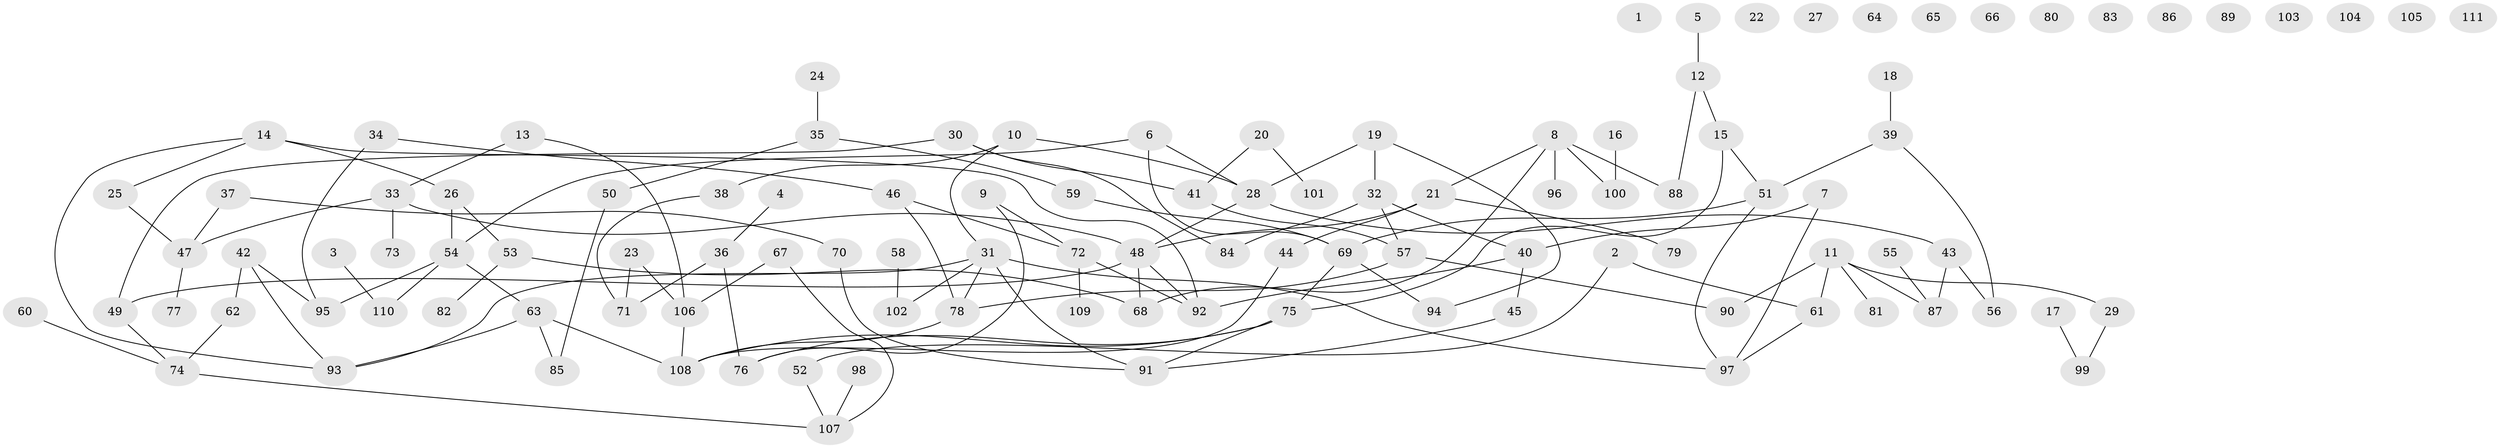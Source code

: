 // Generated by graph-tools (version 1.1) at 2025/33/03/09/25 02:33:49]
// undirected, 111 vertices, 131 edges
graph export_dot {
graph [start="1"]
  node [color=gray90,style=filled];
  1;
  2;
  3;
  4;
  5;
  6;
  7;
  8;
  9;
  10;
  11;
  12;
  13;
  14;
  15;
  16;
  17;
  18;
  19;
  20;
  21;
  22;
  23;
  24;
  25;
  26;
  27;
  28;
  29;
  30;
  31;
  32;
  33;
  34;
  35;
  36;
  37;
  38;
  39;
  40;
  41;
  42;
  43;
  44;
  45;
  46;
  47;
  48;
  49;
  50;
  51;
  52;
  53;
  54;
  55;
  56;
  57;
  58;
  59;
  60;
  61;
  62;
  63;
  64;
  65;
  66;
  67;
  68;
  69;
  70;
  71;
  72;
  73;
  74;
  75;
  76;
  77;
  78;
  79;
  80;
  81;
  82;
  83;
  84;
  85;
  86;
  87;
  88;
  89;
  90;
  91;
  92;
  93;
  94;
  95;
  96;
  97;
  98;
  99;
  100;
  101;
  102;
  103;
  104;
  105;
  106;
  107;
  108;
  109;
  110;
  111;
  2 -- 52;
  2 -- 61;
  3 -- 110;
  4 -- 36;
  5 -- 12;
  6 -- 28;
  6 -- 54;
  6 -- 69;
  7 -- 40;
  7 -- 97;
  8 -- 21;
  8 -- 68;
  8 -- 88;
  8 -- 96;
  8 -- 100;
  9 -- 72;
  9 -- 76;
  10 -- 28;
  10 -- 31;
  10 -- 38;
  11 -- 29;
  11 -- 61;
  11 -- 81;
  11 -- 87;
  11 -- 90;
  12 -- 15;
  12 -- 88;
  13 -- 33;
  13 -- 106;
  14 -- 25;
  14 -- 26;
  14 -- 92;
  14 -- 93;
  15 -- 51;
  15 -- 75;
  16 -- 100;
  17 -- 99;
  18 -- 39;
  19 -- 28;
  19 -- 32;
  19 -- 94;
  20 -- 41;
  20 -- 101;
  21 -- 44;
  21 -- 48;
  21 -- 79;
  23 -- 71;
  23 -- 106;
  24 -- 35;
  25 -- 47;
  26 -- 53;
  26 -- 54;
  28 -- 43;
  28 -- 48;
  29 -- 99;
  30 -- 41;
  30 -- 49;
  30 -- 84;
  31 -- 78;
  31 -- 91;
  31 -- 93;
  31 -- 97;
  31 -- 102;
  32 -- 40;
  32 -- 57;
  32 -- 84;
  33 -- 47;
  33 -- 48;
  33 -- 73;
  34 -- 46;
  34 -- 95;
  35 -- 50;
  35 -- 59;
  36 -- 71;
  36 -- 76;
  37 -- 47;
  37 -- 70;
  38 -- 71;
  39 -- 51;
  39 -- 56;
  40 -- 45;
  40 -- 92;
  41 -- 57;
  42 -- 62;
  42 -- 93;
  42 -- 95;
  43 -- 56;
  43 -- 87;
  44 -- 108;
  45 -- 91;
  46 -- 72;
  46 -- 78;
  47 -- 77;
  48 -- 49;
  48 -- 68;
  48 -- 92;
  49 -- 74;
  50 -- 85;
  51 -- 69;
  51 -- 97;
  52 -- 107;
  53 -- 68;
  53 -- 82;
  54 -- 63;
  54 -- 95;
  54 -- 110;
  55 -- 87;
  57 -- 78;
  57 -- 90;
  58 -- 102;
  59 -- 69;
  60 -- 74;
  61 -- 97;
  62 -- 74;
  63 -- 85;
  63 -- 93;
  63 -- 108;
  67 -- 106;
  67 -- 107;
  69 -- 75;
  69 -- 94;
  70 -- 91;
  72 -- 92;
  72 -- 109;
  74 -- 107;
  75 -- 76;
  75 -- 91;
  75 -- 108;
  78 -- 108;
  98 -- 107;
  106 -- 108;
}
